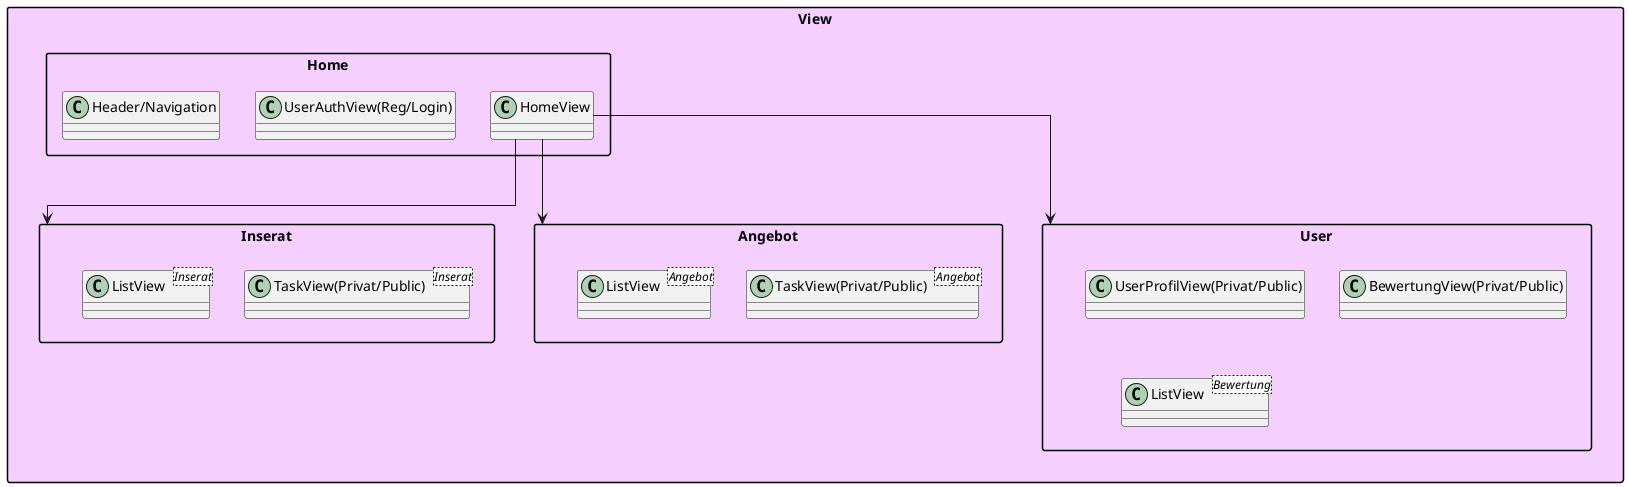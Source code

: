 @startuml
skinparam packageStyle rectangle
skinparam linetype ortho
' ==== Views ====
package "View" #F5D0FF {

package "Home"{
  class HomeView
  class UserAuthView(Reg/Login)
  class "Header/Navigation"
}

  package "Inserat" {
    class TaskView(Privat/Public)<Inserat>
    class ListView<Inserat>
  }

  package "Angebot" {
    class TaskView(Privat/Public)<Angebot>
    class ListView<Angebot>
   }

  package "User" {
    class UserProfilView(Privat/Public)
        class BewertungView(Privat/Public)
        class ListView<Bewertung>
  }
}

HomeView ---> Inserat
HomeView ---> Angebot
HomeView ---> User


@enduml
